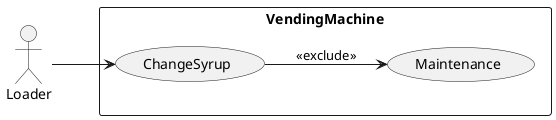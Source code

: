 @startuml
left to right direction

actor Loader

rectangle VendingMachine {
    usecase ChangeSyrup
    usecase Maintenance

}

Loader --> ChangeSyrup
ChangeSyrup --> Maintenance: <<exclude>>
@enduml
